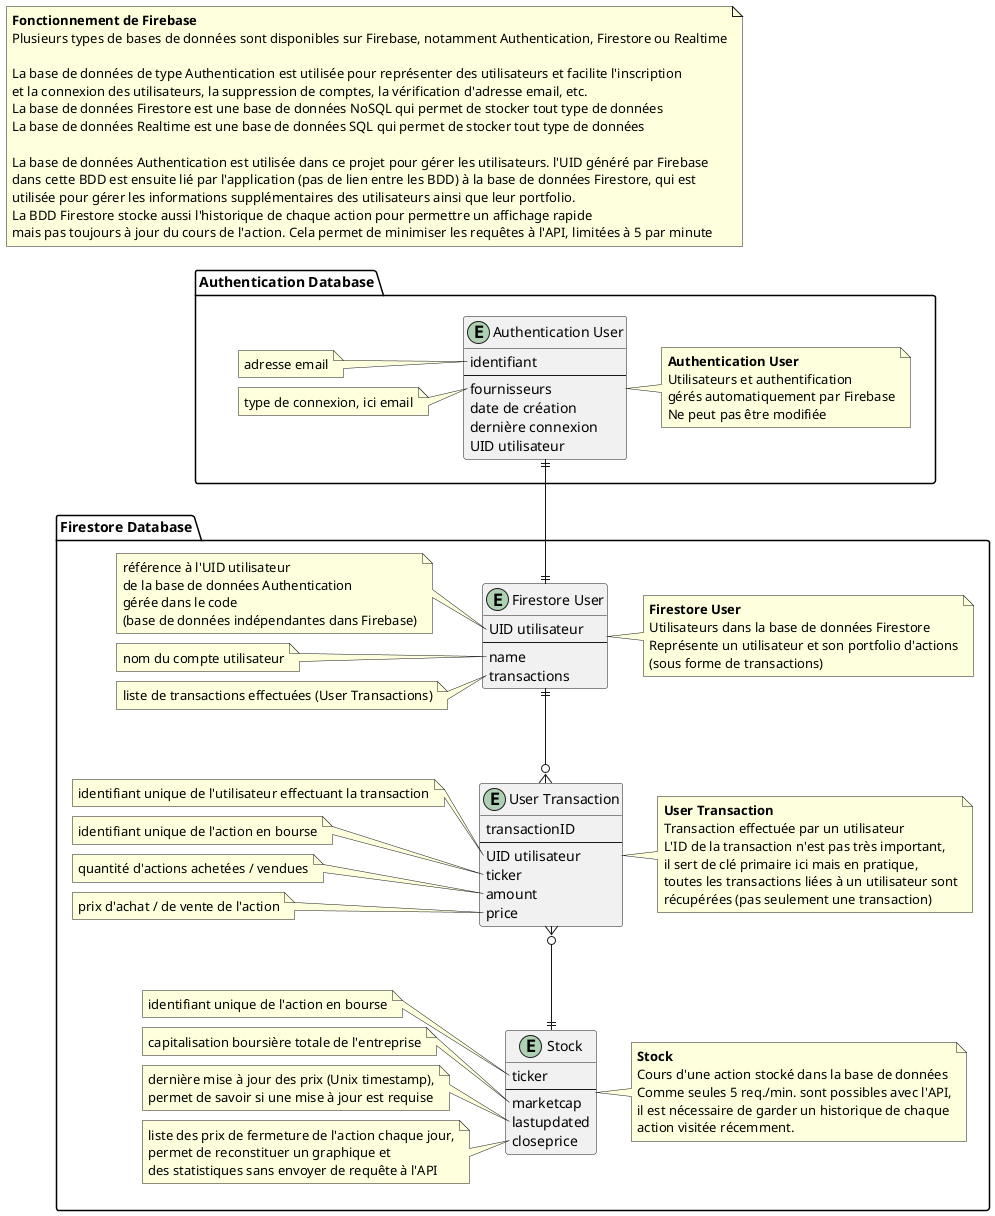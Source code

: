 @startuml ER

skinparam linetype ortho

note as note1
    <b>Fonctionnement de Firebase
    Plusieurs types de bases de données sont disponibles sur Firebase, notamment Authentication, Firestore ou Realtime
    
    La base de données de type Authentication est utilisée pour représenter des utilisateurs et facilite l'inscription 
    et la connexion des utilisateurs, la suppression de comptes, la vérification d'adresse email, etc.
    La base de données Firestore est une base de données NoSQL qui permet de stocker tout type de données
    La base de données Realtime est une base de données SQL qui permet de stocker tout type de données
    
    La base de données Authentication est utilisée dans ce projet pour gérer les utilisateurs. l'UID généré par Firebase
    dans cette BDD est ensuite lié par l'application (pas de lien entre les BDD) à la base de données Firestore, qui est
    utilisée pour gérer les informations supplémentaires des utilisateurs ainsi que leur portfolio.
    La BDD Firestore stocke aussi l'historique de chaque action pour permettre un affichage rapide
    mais pas toujours à jour du cours de l'action. Cela permet de minimiser les requêtes à l'API, limitées à 5 par minute
end note

package "Authentication Database" as authDB {
    entity "Authentication User" as authUser  {
        identifiant
        --
        fournisseurs
        date de création
        dernière connexion
        UID utilisateur
    }

    note right of authUser
        <b>Authentication User
        Utilisateurs et authentification
        gérés automatiquement par Firebase
        Ne peut pas être modifiée
    end note

    note left of authUser::identifiant
        adresse email
    end note

    note left of authUser::fournisseurs
        type de connexion, ici email
    end note
}

package "Firestore Database" as firestoreDB {
    entity "Firestore User" as dbUser {
        UID utilisateur
        --
        name
        transactions
    }

    note right of dbUser
        <b>Firestore User
        Utilisateurs dans la base de données Firestore
        Représente un utilisateur et son portfolio d'actions
        (sous forme de transactions)
    end note

    note left of dbUser::UID
        référence à l'UID utilisateur
        de la base de données Authentication
        gérée dans le code
        (base de données indépendantes dans Firebase)
    end note

    note left of dbUser::name
        nom du compte utilisateur
    end note

    note left of dbUser::transactions
        liste de transactions effectuées (User Transactions)
    end note

    entity "User Transaction" as userTransaction {
        transactionID
        --
        UID utilisateur
        ticker
        amount
        price
    }

    note right of userTransaction
        <b>User Transaction
        Transaction effectuée par un utilisateur
        L'ID de la transaction n'est pas très important,
        il sert de clé primaire ici mais en pratique,
        toutes les transactions liées à un utilisateur sont
        récupérées (pas seulement une transaction)
    end note

    note left of userTransaction::UID
        identifiant unique de l'utilisateur effectuant la transaction
    end note

    note left of userTransaction::ticker
        identifiant unique de l'action en bourse
    end note

    note left of userTransaction::amount
        quantité d'actions achetées / vendues
    end note

    note left of userTransaction::price
        prix d'achat / de vente de l'action
    end note

    entity "Stock" as stock {
        ticker
        --
        marketcap
        lastupdated
        closeprice
    }

    note right of stock
        <b>Stock
        Cours d'une action stocké dans la base de données
        Comme seules 5 req./min. sont possibles avec l'API,
        il est nécessaire de garder un historique de chaque
        action visitée récemment. 
    end note

    note left of stock::ticker
        identifiant unique de l'action en bourse
    end note

    note left of stock::marketcap
        capitalisation boursière totale de l'entreprise
    end note

    note left of stock::lastupdated
        dernière mise à jour des prix (Unix timestamp),
        permet de savoir si une mise à jour est requise
    end note

    note left of stock::closeprice
        liste des prix de fermeture de l'action chaque jour,
        permet de reconstituer un graphique et
        des statistiques sans envoyer de requête à l'API
    end note
}

authUser ||--|| dbUser
dbUser ||--o{ userTransaction
userTransaction }o--|| stock

note1 -[hidden]- authDB
note1 -[hidden]- authUser

@enduml